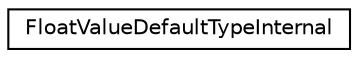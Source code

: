 digraph "类继承关系图"
{
 // LATEX_PDF_SIZE
  edge [fontname="Helvetica",fontsize="10",labelfontname="Helvetica",labelfontsize="10"];
  node [fontname="Helvetica",fontsize="10",shape=record];
  rankdir="LR";
  Node0 [label="FloatValueDefaultTypeInternal",height=0.2,width=0.4,color="black", fillcolor="white", style="filled",URL="$structFloatValueDefaultTypeInternal.html",tooltip=" "];
}
